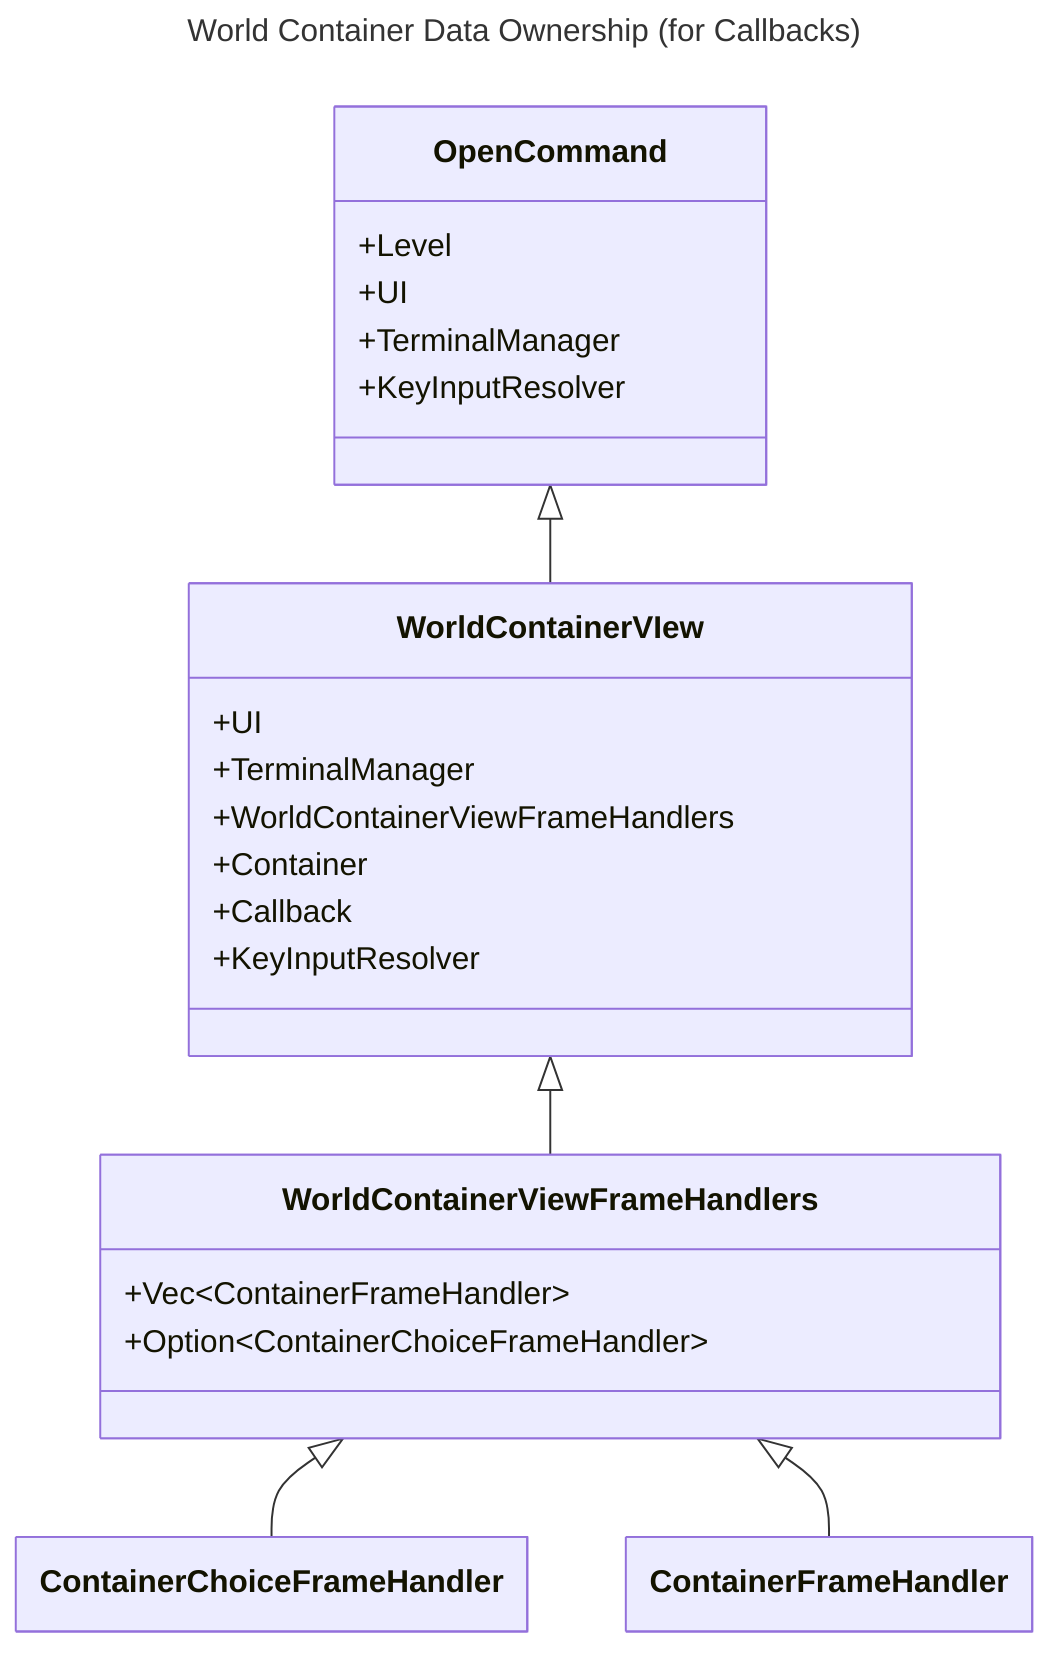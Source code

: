 ---
  config:
    class:
      hideEmptyMembersBox: true
  title: World Container Data Ownership (for Callbacks)
---
classDiagram
    OpenCommand <|-- WorldContainerVIew
    WorldContainerVIew <|-- WorldContainerViewFrameHandlers

    WorldContainerViewFrameHandlers <|-- ContainerChoiceFrameHandler
    WorldContainerViewFrameHandlers <|-- ContainerFrameHandler
    class OpenCommand{
      +Level
      +UI
      +TerminalManager
      +KeyInputResolver
    }

    class WorldContainerVIew{
      +UI
      +TerminalManager
      +WorldContainerViewFrameHandlers
      +Container
      +Callback
      +KeyInputResolver
    }

    class WorldContainerViewFrameHandlers {
        +Vec~ContainerFrameHandler~
        +Option~ContainerChoiceFrameHandler~
    }

    class ContainerChoiceFrameHandler
    class ContainerFrameHandler